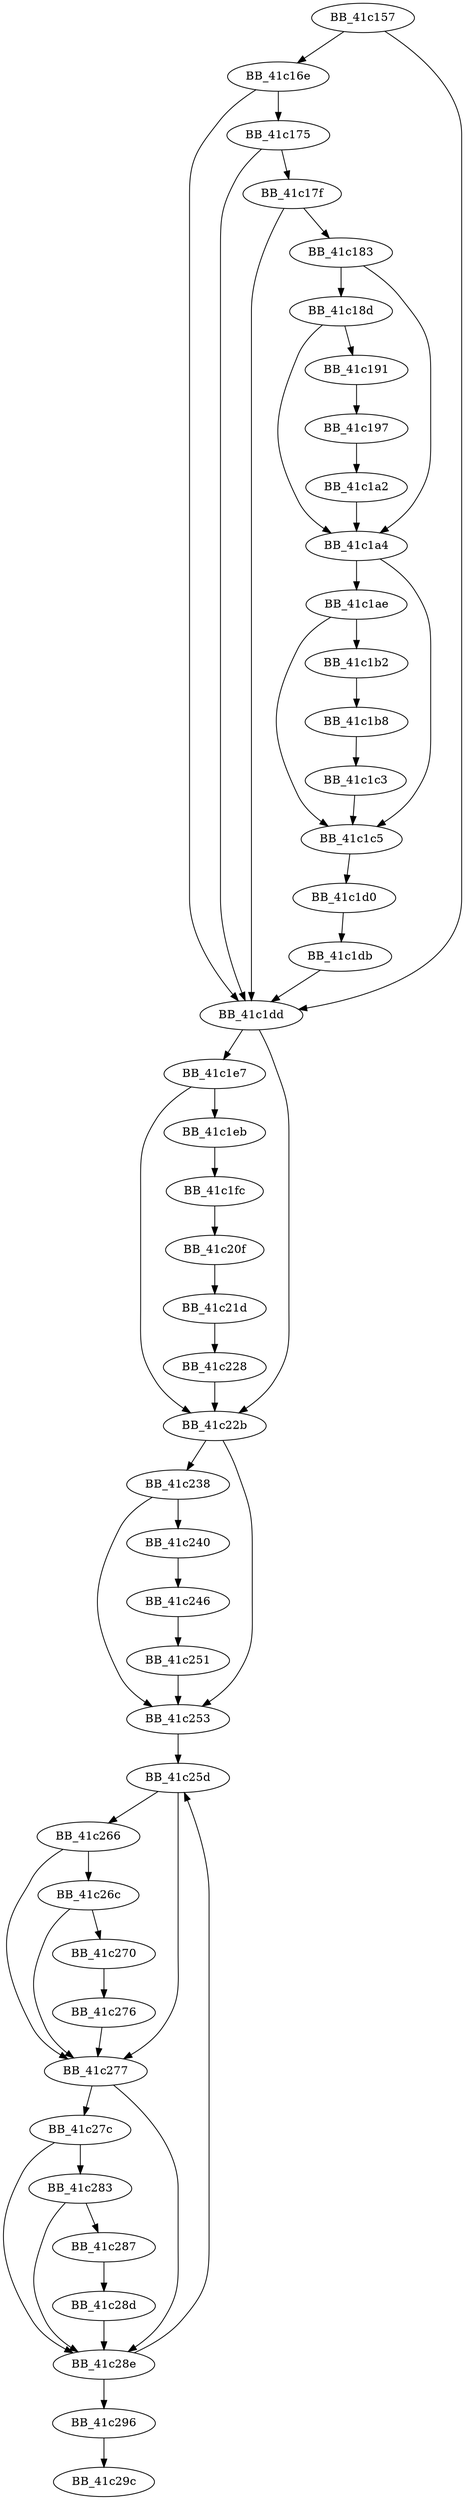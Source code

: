 DiGraph ___freetlocinfo{
BB_41c157->BB_41c16e
BB_41c157->BB_41c1dd
BB_41c16e->BB_41c175
BB_41c16e->BB_41c1dd
BB_41c175->BB_41c17f
BB_41c175->BB_41c1dd
BB_41c17f->BB_41c183
BB_41c17f->BB_41c1dd
BB_41c183->BB_41c18d
BB_41c183->BB_41c1a4
BB_41c18d->BB_41c191
BB_41c18d->BB_41c1a4
BB_41c191->BB_41c197
BB_41c197->BB_41c1a2
BB_41c1a2->BB_41c1a4
BB_41c1a4->BB_41c1ae
BB_41c1a4->BB_41c1c5
BB_41c1ae->BB_41c1b2
BB_41c1ae->BB_41c1c5
BB_41c1b2->BB_41c1b8
BB_41c1b8->BB_41c1c3
BB_41c1c3->BB_41c1c5
BB_41c1c5->BB_41c1d0
BB_41c1d0->BB_41c1db
BB_41c1db->BB_41c1dd
BB_41c1dd->BB_41c1e7
BB_41c1dd->BB_41c22b
BB_41c1e7->BB_41c1eb
BB_41c1e7->BB_41c22b
BB_41c1eb->BB_41c1fc
BB_41c1fc->BB_41c20f
BB_41c20f->BB_41c21d
BB_41c21d->BB_41c228
BB_41c228->BB_41c22b
BB_41c22b->BB_41c238
BB_41c22b->BB_41c253
BB_41c238->BB_41c240
BB_41c238->BB_41c253
BB_41c240->BB_41c246
BB_41c246->BB_41c251
BB_41c251->BB_41c253
BB_41c253->BB_41c25d
BB_41c25d->BB_41c266
BB_41c25d->BB_41c277
BB_41c266->BB_41c26c
BB_41c266->BB_41c277
BB_41c26c->BB_41c270
BB_41c26c->BB_41c277
BB_41c270->BB_41c276
BB_41c276->BB_41c277
BB_41c277->BB_41c27c
BB_41c277->BB_41c28e
BB_41c27c->BB_41c283
BB_41c27c->BB_41c28e
BB_41c283->BB_41c287
BB_41c283->BB_41c28e
BB_41c287->BB_41c28d
BB_41c28d->BB_41c28e
BB_41c28e->BB_41c25d
BB_41c28e->BB_41c296
BB_41c296->BB_41c29c
}
